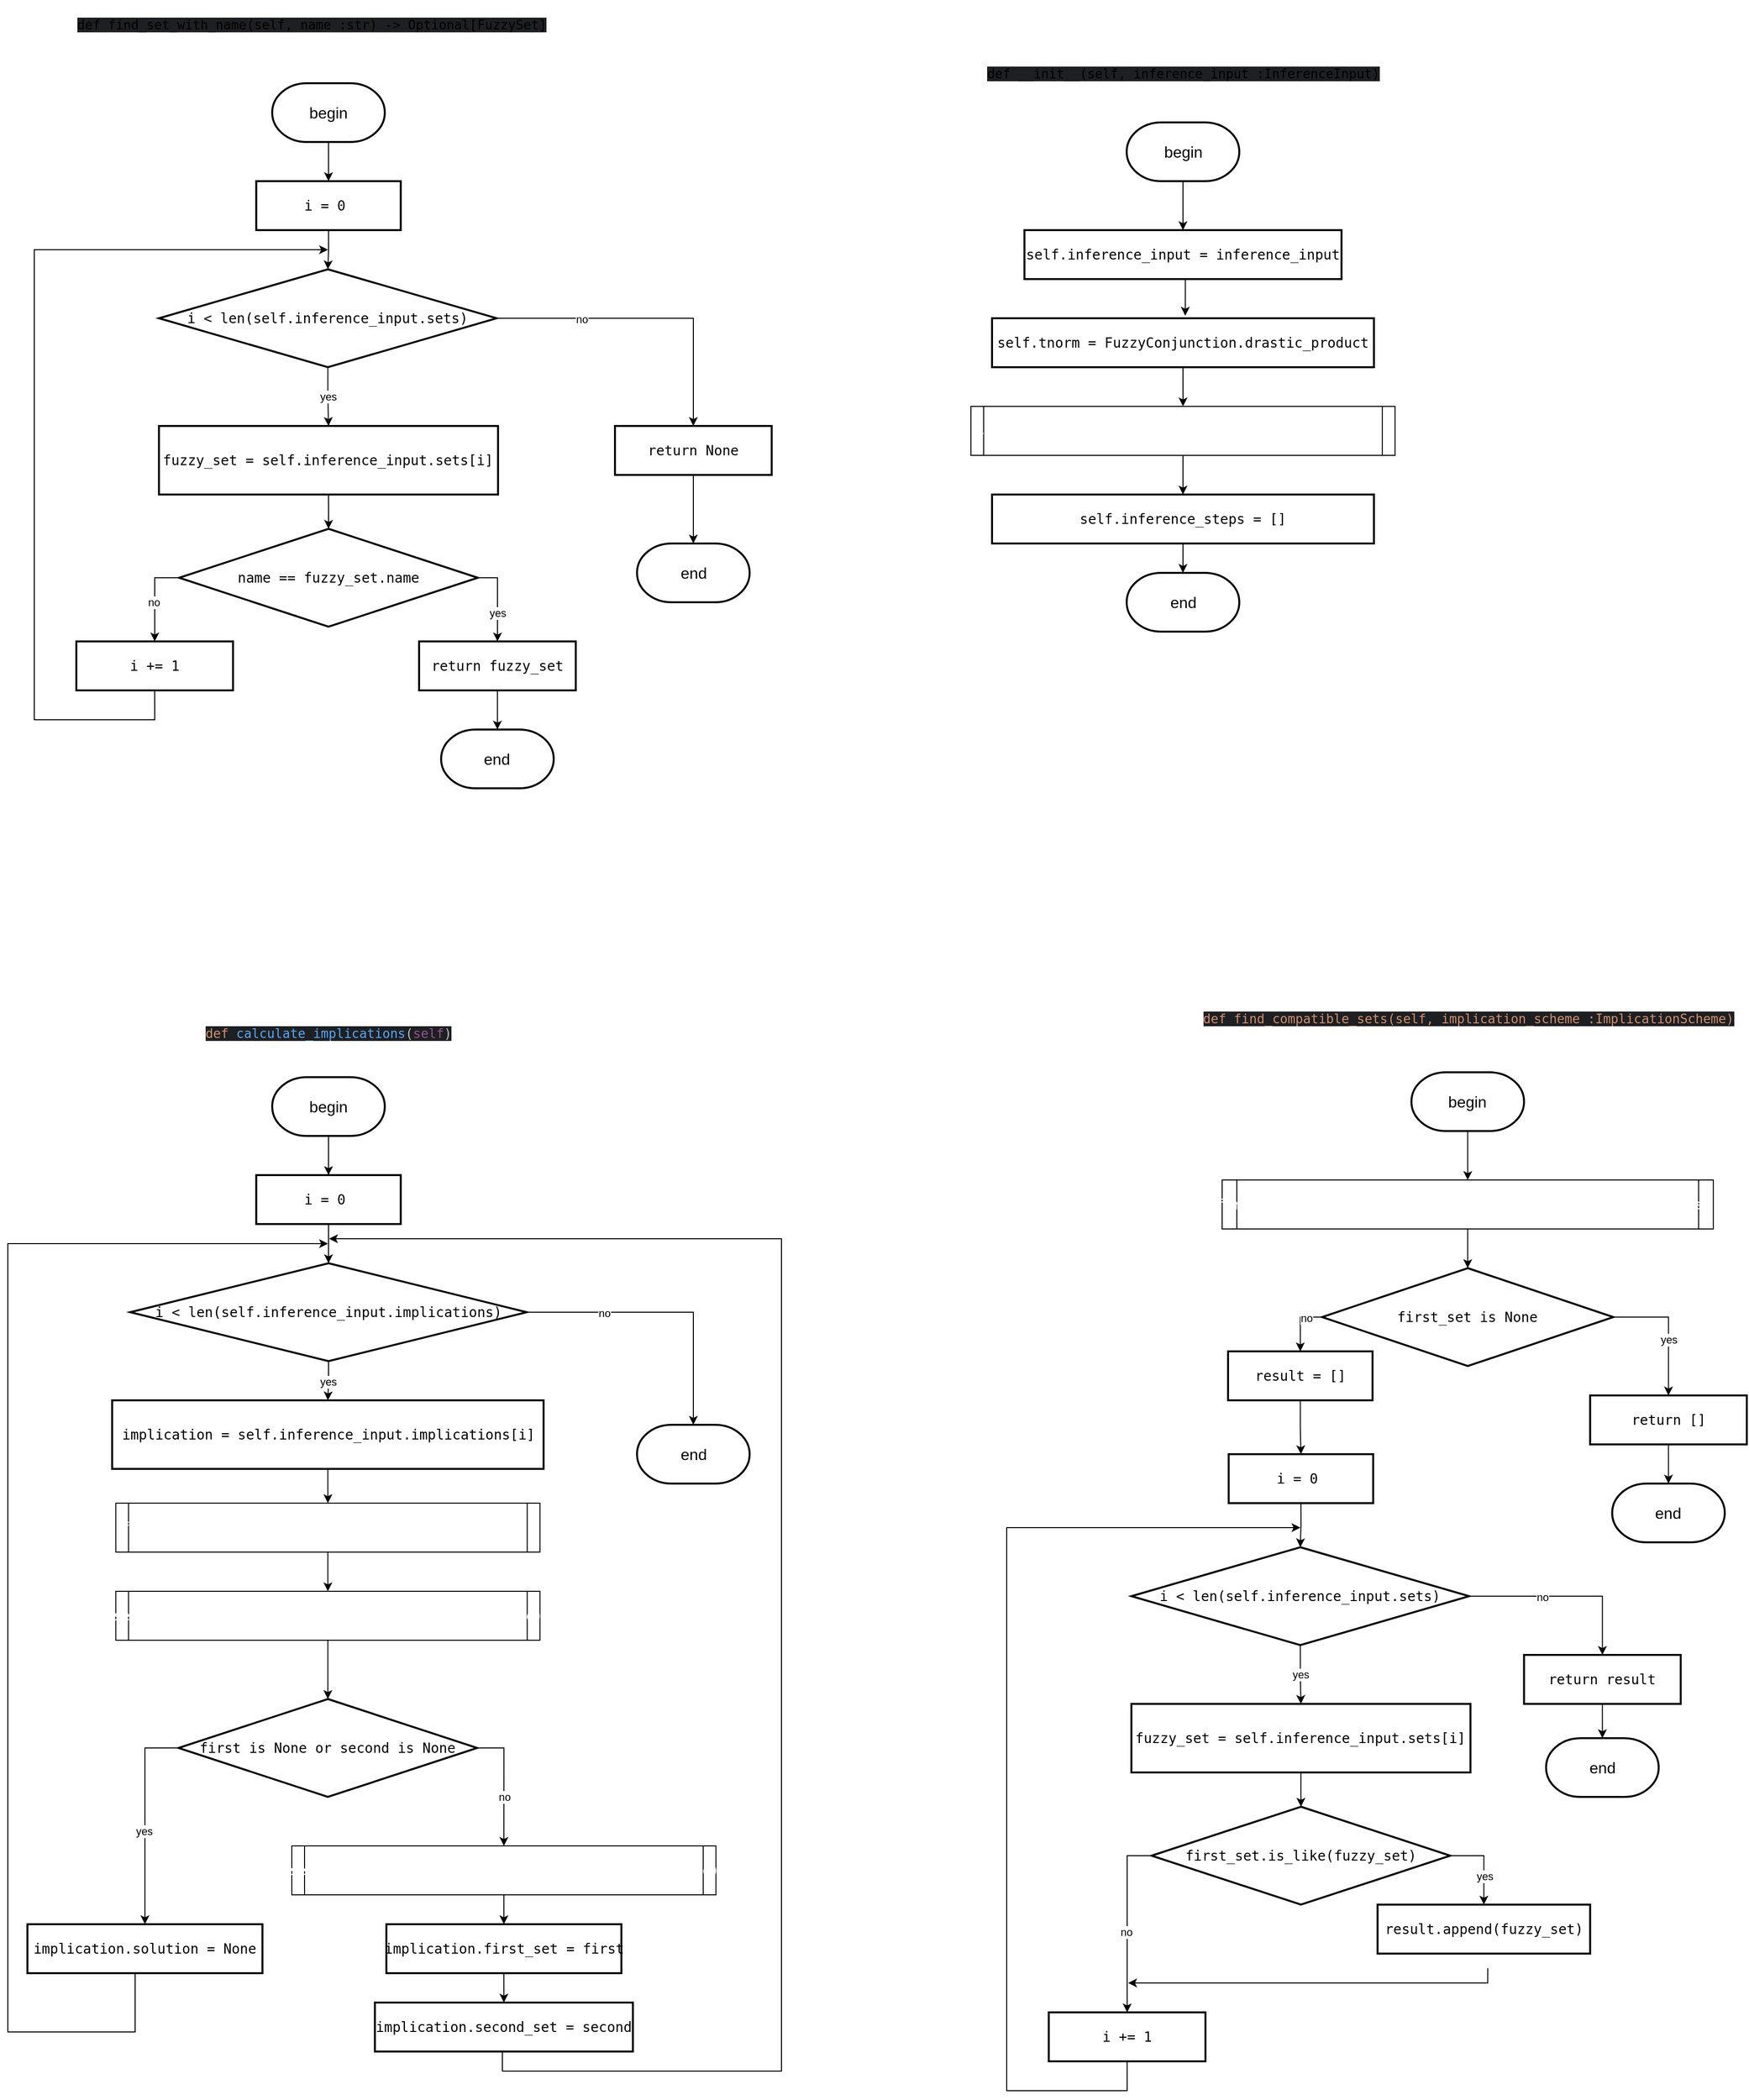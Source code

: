 <mxfile version="26.2.2">
  <diagram name="Page-1" id="5sGeGWp1Hnp2NR46aHNN">
    <mxGraphModel dx="4136" dy="2402" grid="1" gridSize="10" guides="1" tooltips="1" connect="1" arrows="1" fold="1" page="1" pageScale="1" pageWidth="850" pageHeight="1100" math="0" shadow="0">
      <root>
        <mxCell id="0" />
        <mxCell id="1" parent="0" />
        <mxCell id="1za0sbIBUVwMTmuufQd1-24" value="&lt;div style=&quot;background-color: rgb(30, 31, 34);&quot;&gt;&lt;pre style=&quot;font-family:&#39;JetBrains Mono&#39;,monospace;font-size:9.8pt;&quot;&gt;&lt;pre style=&quot;font-size: 12px;&quot;&gt;&lt;font face=&quot;JetBrains Mono, monospace&quot;&gt;&lt;span style=&quot;font-size: 13.067px;&quot;&gt;def __init__(self, inference_input :InferenceInput)&lt;/span&gt;&lt;/font&gt;&lt;/pre&gt;&lt;/pre&gt;&lt;/div&gt;" style="text;html=1;align=center;verticalAlign=middle;resizable=0;points=[];autosize=1;strokeColor=none;fillColor=none;fontColor=default;" vertex="1" parent="1">
          <mxGeometry x="1045.01" y="70" width="390" height="60" as="geometry" />
        </mxCell>
        <mxCell id="1za0sbIBUVwMTmuufQd1-25" style="edgeStyle=orthogonalEdgeStyle;rounded=0;orthogonalLoop=1;jettySize=auto;html=1;exitX=0.5;exitY=1;exitDx=0;exitDy=0;exitPerimeter=0;entryX=0.5;entryY=0;entryDx=0;entryDy=0;fontColor=default;" edge="1" parent="1" source="1za0sbIBUVwMTmuufQd1-26" target="1za0sbIBUVwMTmuufQd1-27">
          <mxGeometry relative="1" as="geometry" />
        </mxCell>
        <mxCell id="1za0sbIBUVwMTmuufQd1-26" value="&lt;font style=&quot;font-size: 16px;&quot;&gt;begin&lt;/font&gt;" style="strokeWidth=2;html=1;shape=mxgraph.flowchart.terminator;whiteSpace=wrap;fontColor=default;" vertex="1" parent="1">
          <mxGeometry x="1182.51" y="150" width="115" height="60" as="geometry" />
        </mxCell>
        <mxCell id="1za0sbIBUVwMTmuufQd1-27" value="&lt;div style=&quot;&quot;&gt;&lt;pre style=&quot;font-family: &amp;quot;JetBrains Mono&amp;quot;, monospace;&quot;&gt;&lt;pre style=&quot;font-family: &amp;quot;JetBrains Mono&amp;quot;, monospace;&quot;&gt;&lt;pre style=&quot;font-family: &amp;quot;JetBrains Mono&amp;quot;, monospace;&quot;&gt;&lt;pre style=&quot;font-family: &amp;quot;JetBrains Mono&amp;quot;, monospace;&quot;&gt;&lt;pre style=&quot;font-family: &amp;quot;JetBrains Mono&amp;quot;, monospace;&quot;&gt;&lt;pre style=&quot;font-family: &amp;quot;JetBrains Mono&amp;quot;, monospace;&quot;&gt;&lt;pre style=&quot;font-family: &amp;quot;JetBrains Mono&amp;quot;, monospace;&quot;&gt;&lt;pre style=&quot;font-family: &amp;quot;JetBrains Mono&amp;quot;, monospace;&quot;&gt;&lt;pre style=&quot;font-family: &amp;quot;JetBrains Mono&amp;quot;, monospace;&quot;&gt;&lt;font style=&quot;&quot;&gt;self.inference_input = inference_input&lt;/font&gt;&lt;/pre&gt;&lt;/pre&gt;&lt;/pre&gt;&lt;/pre&gt;&lt;/pre&gt;&lt;/pre&gt;&lt;/pre&gt;&lt;/pre&gt;&lt;/pre&gt;&lt;/div&gt;" style="rounded=0;whiteSpace=wrap;html=1;absoluteArcSize=1;arcSize=14;strokeWidth=2;fontSize=14;labelBackgroundColor=none;fontColor=default;" vertex="1" parent="1">
          <mxGeometry x="1078.12" y="260" width="323.77" height="50" as="geometry" />
        </mxCell>
        <mxCell id="1za0sbIBUVwMTmuufQd1-34" style="edgeStyle=orthogonalEdgeStyle;rounded=0;orthogonalLoop=1;jettySize=auto;html=1;exitX=0.5;exitY=1;exitDx=0;exitDy=0;" edge="1" parent="1" source="1za0sbIBUVwMTmuufQd1-28" target="1za0sbIBUVwMTmuufQd1-33">
          <mxGeometry relative="1" as="geometry" />
        </mxCell>
        <mxCell id="1za0sbIBUVwMTmuufQd1-28" value="&lt;div style=&quot;&quot;&gt;&lt;pre style=&quot;font-family: &amp;quot;JetBrains Mono&amp;quot;, monospace;&quot;&gt;&lt;pre style=&quot;font-family: &amp;quot;JetBrains Mono&amp;quot;, monospace;&quot;&gt;&lt;pre style=&quot;font-family: &amp;quot;JetBrains Mono&amp;quot;, monospace;&quot;&gt;&lt;pre style=&quot;font-family: &amp;quot;JetBrains Mono&amp;quot;, monospace;&quot;&gt;&lt;pre style=&quot;font-family: &amp;quot;JetBrains Mono&amp;quot;, monospace;&quot;&gt;&lt;pre style=&quot;font-family: &amp;quot;JetBrains Mono&amp;quot;, monospace;&quot;&gt;&lt;pre style=&quot;font-family: &amp;quot;JetBrains Mono&amp;quot;, monospace;&quot;&gt;&lt;pre style=&quot;font-family: &amp;quot;JetBrains Mono&amp;quot;, monospace;&quot;&gt;&lt;pre style=&quot;font-family: &amp;quot;JetBrains Mono&amp;quot;, monospace;&quot;&gt;&lt;font style=&quot;&quot;&gt;self.tnorm = FuzzyConjunction.drastic_product&lt;/font&gt;&lt;/pre&gt;&lt;/pre&gt;&lt;/pre&gt;&lt;/pre&gt;&lt;/pre&gt;&lt;/pre&gt;&lt;/pre&gt;&lt;/pre&gt;&lt;/pre&gt;&lt;/div&gt;" style="rounded=0;whiteSpace=wrap;html=1;absoluteArcSize=1;arcSize=14;strokeWidth=2;fontSize=14;labelBackgroundColor=none;fontColor=default;" vertex="1" parent="1">
          <mxGeometry x="1045.01" y="350" width="390" height="50" as="geometry" />
        </mxCell>
        <mxCell id="1za0sbIBUVwMTmuufQd1-29" style="edgeStyle=orthogonalEdgeStyle;rounded=0;orthogonalLoop=1;jettySize=auto;html=1;exitX=0.5;exitY=1;exitDx=0;exitDy=0;entryX=0.506;entryY=-0.053;entryDx=0;entryDy=0;entryPerimeter=0;fontColor=default;" edge="1" parent="1" source="1za0sbIBUVwMTmuufQd1-27" target="1za0sbIBUVwMTmuufQd1-28">
          <mxGeometry relative="1" as="geometry" />
        </mxCell>
        <mxCell id="1za0sbIBUVwMTmuufQd1-30" value="&lt;font style=&quot;font-size: 16px;&quot;&gt;end&lt;/font&gt;" style="strokeWidth=2;html=1;shape=mxgraph.flowchart.terminator;whiteSpace=wrap;fontColor=default;" vertex="1" parent="1">
          <mxGeometry x="1182.51" y="610" width="115" height="60" as="geometry" />
        </mxCell>
        <mxCell id="1za0sbIBUVwMTmuufQd1-37" style="edgeStyle=orthogonalEdgeStyle;rounded=0;orthogonalLoop=1;jettySize=auto;html=1;exitX=0.5;exitY=1;exitDx=0;exitDy=0;" edge="1" parent="1" source="1za0sbIBUVwMTmuufQd1-33" target="1za0sbIBUVwMTmuufQd1-36">
          <mxGeometry relative="1" as="geometry" />
        </mxCell>
        <mxCell id="1za0sbIBUVwMTmuufQd1-33" value="&lt;div style=&quot;&quot;&gt;&lt;pre style=&quot;font-family: &amp;quot;JetBrains Mono&amp;quot;, monospace;&quot;&gt;&lt;div&gt;&lt;pre style=&quot;font-family: &amp;quot;JetBrains Mono&amp;quot;, monospace;&quot;&gt;self.implication_solver = WeberImplicationSolver()&lt;/pre&gt;&lt;/div&gt;&lt;/pre&gt;&lt;/div&gt;" style="shape=process;whiteSpace=wrap;html=1;backgroundOutline=1;size=0.029;fontSize=14;labelBackgroundColor=none;fontColor=#FFFFFF;" vertex="1" parent="1">
          <mxGeometry x="1023.45" y="440" width="433.11" height="50" as="geometry" />
        </mxCell>
        <mxCell id="1za0sbIBUVwMTmuufQd1-38" style="edgeStyle=orthogonalEdgeStyle;rounded=0;orthogonalLoop=1;jettySize=auto;html=1;exitX=0.5;exitY=1;exitDx=0;exitDy=0;" edge="1" parent="1" source="1za0sbIBUVwMTmuufQd1-36" target="1za0sbIBUVwMTmuufQd1-30">
          <mxGeometry relative="1" as="geometry" />
        </mxCell>
        <mxCell id="1za0sbIBUVwMTmuufQd1-36" value="&lt;div style=&quot;&quot;&gt;&lt;pre style=&quot;font-family: &amp;quot;JetBrains Mono&amp;quot;, monospace;&quot;&gt;&lt;pre style=&quot;font-family: &amp;quot;JetBrains Mono&amp;quot;, monospace;&quot;&gt;&lt;pre style=&quot;font-family: &amp;quot;JetBrains Mono&amp;quot;, monospace;&quot;&gt;&lt;pre style=&quot;font-family: &amp;quot;JetBrains Mono&amp;quot;, monospace;&quot;&gt;&lt;pre style=&quot;font-family: &amp;quot;JetBrains Mono&amp;quot;, monospace;&quot;&gt;&lt;pre style=&quot;font-family: &amp;quot;JetBrains Mono&amp;quot;, monospace;&quot;&gt;&lt;pre style=&quot;font-family: &amp;quot;JetBrains Mono&amp;quot;, monospace;&quot;&gt;&lt;pre style=&quot;font-family: &amp;quot;JetBrains Mono&amp;quot;, monospace;&quot;&gt;&lt;pre style=&quot;font-family: &amp;quot;JetBrains Mono&amp;quot;, monospace;&quot;&gt;&lt;font style=&quot;&quot;&gt;self.inference_steps = []&lt;/font&gt;&lt;/pre&gt;&lt;/pre&gt;&lt;/pre&gt;&lt;/pre&gt;&lt;/pre&gt;&lt;/pre&gt;&lt;/pre&gt;&lt;/pre&gt;&lt;/pre&gt;&lt;/div&gt;" style="rounded=0;whiteSpace=wrap;html=1;absoluteArcSize=1;arcSize=14;strokeWidth=2;fontSize=14;labelBackgroundColor=none;fontColor=default;" vertex="1" parent="1">
          <mxGeometry x="1045.01" y="530" width="390" height="50" as="geometry" />
        </mxCell>
        <mxCell id="1za0sbIBUVwMTmuufQd1-39" value="&lt;div style=&quot;background-color: rgb(30, 31, 34);&quot;&gt;&lt;pre style=&quot;&quot;&gt;&lt;font face=&quot;JetBrains Mono, monospace&quot;&gt;&lt;span style=&quot;font-size: 13.067px;&quot;&gt;def find_set_with_name(self, name :str) -&amp;gt; Optional[FuzzySet]&lt;/span&gt;&lt;span style=&quot;font-size: 9.8pt;&quot;&gt;&lt;/span&gt;&lt;/font&gt;&lt;/pre&gt;&lt;/div&gt;" style="text;html=1;align=center;verticalAlign=middle;resizable=0;points=[];autosize=1;strokeColor=none;fillColor=none;fontColor=default;" vertex="1" parent="1">
          <mxGeometry x="119.95" y="25" width="460" height="50" as="geometry" />
        </mxCell>
        <mxCell id="1za0sbIBUVwMTmuufQd1-40" style="edgeStyle=orthogonalEdgeStyle;rounded=0;orthogonalLoop=1;jettySize=auto;html=1;exitX=0.5;exitY=1;exitDx=0;exitDy=0;exitPerimeter=0;entryX=0.5;entryY=0;entryDx=0;entryDy=0;fontColor=default;" edge="1" parent="1" source="1za0sbIBUVwMTmuufQd1-41" target="1za0sbIBUVwMTmuufQd1-47">
          <mxGeometry relative="1" as="geometry" />
        </mxCell>
        <mxCell id="1za0sbIBUVwMTmuufQd1-41" value="&lt;font style=&quot;font-size: 16px;&quot;&gt;begin&lt;/font&gt;" style="strokeWidth=2;html=1;shape=mxgraph.flowchart.terminator;whiteSpace=wrap;fontColor=default;" vertex="1" parent="1">
          <mxGeometry x="309.95" y="110" width="115" height="60" as="geometry" />
        </mxCell>
        <mxCell id="1za0sbIBUVwMTmuufQd1-42" style="edgeStyle=orthogonalEdgeStyle;rounded=0;orthogonalLoop=1;jettySize=auto;html=1;exitX=1;exitY=0.5;exitDx=0;exitDy=0;exitPerimeter=0;fontColor=default;" edge="1" parent="1" source="1za0sbIBUVwMTmuufQd1-46" target="1za0sbIBUVwMTmuufQd1-55">
          <mxGeometry relative="1" as="geometry" />
        </mxCell>
        <mxCell id="1za0sbIBUVwMTmuufQd1-43" value="no" style="edgeLabel;html=1;align=center;verticalAlign=middle;resizable=0;points=[];fontColor=default;" vertex="1" connectable="0" parent="1za0sbIBUVwMTmuufQd1-42">
          <mxGeometry x="-0.448" y="-1" relative="1" as="geometry">
            <mxPoint as="offset" />
          </mxGeometry>
        </mxCell>
        <mxCell id="1za0sbIBUVwMTmuufQd1-44" style="edgeStyle=orthogonalEdgeStyle;rounded=0;orthogonalLoop=1;jettySize=auto;html=1;exitX=0.5;exitY=1;exitDx=0;exitDy=0;exitPerimeter=0;entryX=0.5;entryY=0;entryDx=0;entryDy=0;" edge="1" parent="1" source="1za0sbIBUVwMTmuufQd1-46" target="1za0sbIBUVwMTmuufQd1-63">
          <mxGeometry relative="1" as="geometry" />
        </mxCell>
        <mxCell id="1za0sbIBUVwMTmuufQd1-45" value="yes" style="edgeLabel;html=1;align=center;verticalAlign=middle;resizable=0;points=[];" vertex="1" connectable="0" parent="1za0sbIBUVwMTmuufQd1-44">
          <mxGeometry x="-0.029" y="1" relative="1" as="geometry">
            <mxPoint x="-1" as="offset" />
          </mxGeometry>
        </mxCell>
        <mxCell id="1za0sbIBUVwMTmuufQd1-46" value="&lt;div style=&quot;&quot;&gt;&lt;pre style=&quot;font-family: &amp;quot;JetBrains Mono&amp;quot;, monospace;&quot;&gt;&lt;font style=&quot;&quot;&gt;i &amp;lt; len(self.inference_input.sets)&lt;/font&gt;&lt;/pre&gt;&lt;/div&gt;" style="strokeWidth=2;html=1;shape=mxgraph.flowchart.decision;whiteSpace=wrap;fontSize=14;labelBackgroundColor=none;fontColor=default;" vertex="1" parent="1">
          <mxGeometry x="194.33" y="300" width="344.95" height="100" as="geometry" />
        </mxCell>
        <mxCell id="1za0sbIBUVwMTmuufQd1-47" value="&lt;div style=&quot;&quot;&gt;&lt;pre style=&quot;font-family: &amp;quot;JetBrains Mono&amp;quot;, monospace;&quot;&gt;&lt;pre style=&quot;font-family: &amp;quot;JetBrains Mono&amp;quot;, monospace;&quot;&gt;&lt;pre style=&quot;font-family: &amp;quot;JetBrains Mono&amp;quot;, monospace;&quot;&gt;&lt;pre style=&quot;font-family: &amp;quot;JetBrains Mono&amp;quot;, monospace;&quot;&gt;&lt;pre style=&quot;font-family: &amp;quot;JetBrains Mono&amp;quot;, monospace;&quot;&gt;&lt;pre style=&quot;font-family: &amp;quot;JetBrains Mono&amp;quot;, monospace;&quot;&gt;&lt;pre style=&quot;font-family: &amp;quot;JetBrains Mono&amp;quot;, monospace;&quot;&gt;&lt;pre style=&quot;font-family: &amp;quot;JetBrains Mono&amp;quot;, monospace;&quot;&gt;&lt;pre style=&quot;font-family: &amp;quot;JetBrains Mono&amp;quot;, monospace;&quot;&gt;&lt;font style=&quot;&quot;&gt;i = 0 &lt;/font&gt;&lt;/pre&gt;&lt;/pre&gt;&lt;/pre&gt;&lt;/pre&gt;&lt;/pre&gt;&lt;/pre&gt;&lt;/pre&gt;&lt;/pre&gt;&lt;/pre&gt;&lt;/div&gt;" style="rounded=0;whiteSpace=wrap;html=1;absoluteArcSize=1;arcSize=14;strokeWidth=2;fontSize=14;labelBackgroundColor=none;fontColor=default;" vertex="1" parent="1">
          <mxGeometry x="293.68" y="210" width="147.55" height="50" as="geometry" />
        </mxCell>
        <mxCell id="1za0sbIBUVwMTmuufQd1-48" style="edgeStyle=orthogonalEdgeStyle;rounded=0;orthogonalLoop=1;jettySize=auto;html=1;exitX=0.5;exitY=1;exitDx=0;exitDy=0;entryX=0.5;entryY=0;entryDx=0;entryDy=0;entryPerimeter=0;fontColor=default;" edge="1" parent="1" source="1za0sbIBUVwMTmuufQd1-47" target="1za0sbIBUVwMTmuufQd1-46">
          <mxGeometry relative="1" as="geometry" />
        </mxCell>
        <mxCell id="1za0sbIBUVwMTmuufQd1-49" style="edgeStyle=orthogonalEdgeStyle;rounded=0;orthogonalLoop=1;jettySize=auto;html=1;exitX=1;exitY=0.5;exitDx=0;exitDy=0;exitPerimeter=0;fontColor=default;" edge="1" parent="1" source="1za0sbIBUVwMTmuufQd1-53" target="1za0sbIBUVwMTmuufQd1-57">
          <mxGeometry relative="1" as="geometry" />
        </mxCell>
        <mxCell id="1za0sbIBUVwMTmuufQd1-50" value="yes" style="edgeLabel;html=1;align=center;verticalAlign=middle;resizable=0;points=[];fontColor=default;" vertex="1" connectable="0" parent="1za0sbIBUVwMTmuufQd1-49">
          <mxGeometry x="0.182" relative="1" as="geometry">
            <mxPoint y="5" as="offset" />
          </mxGeometry>
        </mxCell>
        <mxCell id="1za0sbIBUVwMTmuufQd1-51" style="edgeStyle=orthogonalEdgeStyle;rounded=0;orthogonalLoop=1;jettySize=auto;html=1;exitX=0;exitY=0.5;exitDx=0;exitDy=0;exitPerimeter=0;fontColor=default;" edge="1" parent="1" source="1za0sbIBUVwMTmuufQd1-53" target="1za0sbIBUVwMTmuufQd1-61">
          <mxGeometry relative="1" as="geometry" />
        </mxCell>
        <mxCell id="1za0sbIBUVwMTmuufQd1-52" value="no" style="edgeLabel;html=1;align=center;verticalAlign=middle;resizable=0;points=[];fontColor=default;" vertex="1" connectable="0" parent="1za0sbIBUVwMTmuufQd1-51">
          <mxGeometry x="0.113" y="-1" relative="1" as="geometry">
            <mxPoint as="offset" />
          </mxGeometry>
        </mxCell>
        <mxCell id="1za0sbIBUVwMTmuufQd1-53" value="&lt;div style=&quot;&quot;&gt;&lt;pre style=&quot;font-family: &amp;quot;JetBrains Mono&amp;quot;, monospace;&quot;&gt;&lt;font style=&quot;&quot;&gt;name == fuzzy_set.name&lt;/font&gt;&lt;/pre&gt;&lt;/div&gt;" style="strokeWidth=2;html=1;shape=mxgraph.flowchart.decision;whiteSpace=wrap;fontSize=14;labelBackgroundColor=none;fontColor=default;" vertex="1" parent="1">
          <mxGeometry x="214.96" y="565" width="305" height="100" as="geometry" />
        </mxCell>
        <mxCell id="1za0sbIBUVwMTmuufQd1-54" style="edgeStyle=orthogonalEdgeStyle;rounded=0;orthogonalLoop=1;jettySize=auto;html=1;exitX=0.5;exitY=1;exitDx=0;exitDy=0;fontColor=default;" edge="1" parent="1" source="1za0sbIBUVwMTmuufQd1-55" target="1za0sbIBUVwMTmuufQd1-59">
          <mxGeometry relative="1" as="geometry" />
        </mxCell>
        <mxCell id="1za0sbIBUVwMTmuufQd1-55" value="&lt;div style=&quot;&quot;&gt;&lt;pre style=&quot;font-family: &amp;quot;JetBrains Mono&amp;quot;, monospace;&quot;&gt;&lt;pre style=&quot;font-family: &amp;quot;JetBrains Mono&amp;quot;, monospace;&quot;&gt;&lt;pre style=&quot;font-family: &amp;quot;JetBrains Mono&amp;quot;, monospace;&quot;&gt;&lt;pre style=&quot;font-family: &amp;quot;JetBrains Mono&amp;quot;, monospace;&quot;&gt;&lt;pre style=&quot;font-family: &amp;quot;JetBrains Mono&amp;quot;, monospace;&quot;&gt;&lt;pre style=&quot;font-family: &amp;quot;JetBrains Mono&amp;quot;, monospace;&quot;&gt;&lt;pre style=&quot;font-family: &amp;quot;JetBrains Mono&amp;quot;, monospace;&quot;&gt;&lt;pre style=&quot;font-family: &amp;quot;JetBrains Mono&amp;quot;, monospace;&quot;&gt;&lt;pre style=&quot;font-family: &amp;quot;JetBrains Mono&amp;quot;, monospace;&quot;&gt;&lt;font style=&quot;&quot;&gt;return None&lt;/font&gt;&lt;/pre&gt;&lt;/pre&gt;&lt;/pre&gt;&lt;/pre&gt;&lt;/pre&gt;&lt;/pre&gt;&lt;/pre&gt;&lt;/pre&gt;&lt;/pre&gt;&lt;/div&gt;" style="rounded=0;whiteSpace=wrap;html=1;absoluteArcSize=1;arcSize=14;strokeWidth=2;fontSize=14;labelBackgroundColor=none;fontColor=default;" vertex="1" parent="1">
          <mxGeometry x="660" y="460" width="160" height="50" as="geometry" />
        </mxCell>
        <mxCell id="1za0sbIBUVwMTmuufQd1-56" style="edgeStyle=orthogonalEdgeStyle;rounded=0;orthogonalLoop=1;jettySize=auto;html=1;exitX=0.5;exitY=1;exitDx=0;exitDy=0;fontColor=default;" edge="1" parent="1" source="1za0sbIBUVwMTmuufQd1-57" target="1za0sbIBUVwMTmuufQd1-58">
          <mxGeometry relative="1" as="geometry" />
        </mxCell>
        <mxCell id="1za0sbIBUVwMTmuufQd1-57" value="&lt;div style=&quot;&quot;&gt;&lt;pre style=&quot;font-family: &amp;quot;JetBrains Mono&amp;quot;, monospace;&quot;&gt;&lt;pre style=&quot;font-family: &amp;quot;JetBrains Mono&amp;quot;, monospace;&quot;&gt;&lt;pre style=&quot;font-family: &amp;quot;JetBrains Mono&amp;quot;, monospace;&quot;&gt;&lt;pre style=&quot;font-family: &amp;quot;JetBrains Mono&amp;quot;, monospace;&quot;&gt;&lt;pre style=&quot;font-family: &amp;quot;JetBrains Mono&amp;quot;, monospace;&quot;&gt;&lt;pre style=&quot;font-family: &amp;quot;JetBrains Mono&amp;quot;, monospace;&quot;&gt;&lt;pre style=&quot;font-family: &amp;quot;JetBrains Mono&amp;quot;, monospace;&quot;&gt;&lt;pre style=&quot;font-family: &amp;quot;JetBrains Mono&amp;quot;, monospace;&quot;&gt;&lt;pre style=&quot;font-family: &amp;quot;JetBrains Mono&amp;quot;, monospace;&quot;&gt;&lt;font style=&quot;&quot;&gt;return fuzzy_set&lt;/font&gt;&lt;/pre&gt;&lt;/pre&gt;&lt;/pre&gt;&lt;/pre&gt;&lt;/pre&gt;&lt;/pre&gt;&lt;/pre&gt;&lt;/pre&gt;&lt;/pre&gt;&lt;/div&gt;" style="rounded=0;whiteSpace=wrap;html=1;absoluteArcSize=1;arcSize=14;strokeWidth=2;fontSize=14;labelBackgroundColor=none;fontColor=default;" vertex="1" parent="1">
          <mxGeometry x="459.95" y="680" width="160" height="50" as="geometry" />
        </mxCell>
        <mxCell id="1za0sbIBUVwMTmuufQd1-58" value="&lt;font style=&quot;font-size: 16px;&quot;&gt;end&lt;/font&gt;" style="strokeWidth=2;html=1;shape=mxgraph.flowchart.terminator;whiteSpace=wrap;fontColor=default;" vertex="1" parent="1">
          <mxGeometry x="482.45" y="770" width="115" height="60" as="geometry" />
        </mxCell>
        <mxCell id="1za0sbIBUVwMTmuufQd1-59" value="&lt;font style=&quot;font-size: 16px;&quot;&gt;end&lt;/font&gt;" style="strokeWidth=2;html=1;shape=mxgraph.flowchart.terminator;whiteSpace=wrap;fontColor=default;" vertex="1" parent="1">
          <mxGeometry x="682.5" y="580" width="115" height="60" as="geometry" />
        </mxCell>
        <mxCell id="1za0sbIBUVwMTmuufQd1-60" style="edgeStyle=orthogonalEdgeStyle;rounded=0;orthogonalLoop=1;jettySize=auto;html=1;fontColor=default;exitX=0.5;exitY=1;exitDx=0;exitDy=0;" edge="1" parent="1" source="1za0sbIBUVwMTmuufQd1-61">
          <mxGeometry relative="1" as="geometry">
            <mxPoint x="366.95" y="280" as="targetPoint" />
            <mxPoint x="196.956" y="680" as="sourcePoint" />
            <Array as="points">
              <mxPoint x="190" y="760" />
              <mxPoint x="67" y="760" />
              <mxPoint x="67" y="280" />
            </Array>
          </mxGeometry>
        </mxCell>
        <mxCell id="1za0sbIBUVwMTmuufQd1-61" value="&lt;div style=&quot;&quot;&gt;&lt;pre style=&quot;font-family: &amp;quot;JetBrains Mono&amp;quot;, monospace;&quot;&gt;&lt;pre style=&quot;font-family: &amp;quot;JetBrains Mono&amp;quot;, monospace;&quot;&gt;&lt;pre style=&quot;font-family: &amp;quot;JetBrains Mono&amp;quot;, monospace;&quot;&gt;&lt;pre style=&quot;font-family: &amp;quot;JetBrains Mono&amp;quot;, monospace;&quot;&gt;&lt;pre style=&quot;font-family: &amp;quot;JetBrains Mono&amp;quot;, monospace;&quot;&gt;&lt;pre style=&quot;font-family: &amp;quot;JetBrains Mono&amp;quot;, monospace;&quot;&gt;&lt;pre style=&quot;font-family: &amp;quot;JetBrains Mono&amp;quot;, monospace;&quot;&gt;&lt;pre style=&quot;font-family: &amp;quot;JetBrains Mono&amp;quot;, monospace;&quot;&gt;&lt;pre style=&quot;font-family: &amp;quot;JetBrains Mono&amp;quot;, monospace;&quot;&gt;&lt;font style=&quot;&quot;&gt;i += 1&lt;/font&gt;&lt;/pre&gt;&lt;/pre&gt;&lt;/pre&gt;&lt;/pre&gt;&lt;/pre&gt;&lt;/pre&gt;&lt;/pre&gt;&lt;/pre&gt;&lt;/pre&gt;&lt;/div&gt;" style="rounded=0;whiteSpace=wrap;html=1;absoluteArcSize=1;arcSize=14;strokeWidth=2;fontSize=14;labelBackgroundColor=none;fontColor=default;" vertex="1" parent="1">
          <mxGeometry x="109.95" y="680" width="160" height="50" as="geometry" />
        </mxCell>
        <mxCell id="1za0sbIBUVwMTmuufQd1-62" style="edgeStyle=orthogonalEdgeStyle;rounded=0;orthogonalLoop=1;jettySize=auto;html=1;exitX=0.5;exitY=1;exitDx=0;exitDy=0;" edge="1" parent="1" source="1za0sbIBUVwMTmuufQd1-63" target="1za0sbIBUVwMTmuufQd1-53">
          <mxGeometry relative="1" as="geometry">
            <mxPoint x="367.103" y="560" as="targetPoint" />
          </mxGeometry>
        </mxCell>
        <mxCell id="1za0sbIBUVwMTmuufQd1-63" value="&lt;div style=&quot;&quot;&gt;&lt;pre style=&quot;&quot;&gt;&lt;pre style=&quot;&quot;&gt;&lt;pre style=&quot;&quot;&gt;&lt;pre style=&quot;&quot;&gt;&lt;pre style=&quot;&quot;&gt;&lt;pre style=&quot;&quot;&gt;&lt;pre style=&quot;&quot;&gt;&lt;pre style=&quot;&quot;&gt;&lt;pre style=&quot;&quot;&gt;&lt;font style=&quot;&quot;&gt;&lt;font face=&quot;JetBrains Mono, monospace&quot;&gt;fuzzy_set &lt;/font&gt;&lt;font face=&quot;JetBrains Mono, monospace&quot; style=&quot;&quot;&gt;= &lt;/font&gt;self.inference_input.sets[i]&lt;/font&gt;&lt;font face=&quot;JetBrains Mono, monospace&quot;&gt;&lt;/font&gt;&lt;/pre&gt;&lt;/pre&gt;&lt;/pre&gt;&lt;/pre&gt;&lt;/pre&gt;&lt;/pre&gt;&lt;/pre&gt;&lt;/pre&gt;&lt;/pre&gt;&lt;/div&gt;" style="rounded=0;whiteSpace=wrap;html=1;absoluteArcSize=1;arcSize=14;strokeWidth=2;fontSize=14;labelBackgroundColor=none;fontColor=default;" vertex="1" parent="1">
          <mxGeometry x="194.33" y="460" width="346.24" height="70" as="geometry" />
        </mxCell>
        <mxCell id="1za0sbIBUVwMTmuufQd1-64" value="&lt;div style=&quot;background-color: rgb(30, 31, 34);&quot;&gt;&lt;pre style=&quot;&quot;&gt;&lt;div style=&quot;color: rgb(188, 190, 196);&quot;&gt;&lt;pre style=&quot;font-family:&#39;JetBrains Mono&#39;,monospace;font-size:9.8pt;&quot;&gt;&lt;span style=&quot;color:#cf8e6d;&quot;&gt;def &lt;/span&gt;&lt;span style=&quot;color:#56a8f5;&quot;&gt;calculate_implications&lt;/span&gt;(&lt;span style=&quot;color:#94558d;&quot;&gt;self&lt;/span&gt;)&lt;/pre&gt;&lt;/div&gt;&lt;/pre&gt;&lt;/div&gt;" style="text;html=1;align=center;verticalAlign=middle;resizable=0;points=[];autosize=1;strokeColor=none;fillColor=none;fontColor=default;" vertex="1" parent="1">
          <mxGeometry x="241.8" y="1050" width="250" height="60" as="geometry" />
        </mxCell>
        <mxCell id="1za0sbIBUVwMTmuufQd1-65" style="edgeStyle=orthogonalEdgeStyle;rounded=0;orthogonalLoop=1;jettySize=auto;html=1;exitX=0.5;exitY=1;exitDx=0;exitDy=0;exitPerimeter=0;entryX=0.5;entryY=0;entryDx=0;entryDy=0;fontColor=default;" edge="1" parent="1" source="1za0sbIBUVwMTmuufQd1-66" target="1za0sbIBUVwMTmuufQd1-72">
          <mxGeometry relative="1" as="geometry" />
        </mxCell>
        <mxCell id="1za0sbIBUVwMTmuufQd1-66" value="&lt;font style=&quot;font-size: 16px;&quot;&gt;begin&lt;/font&gt;" style="strokeWidth=2;html=1;shape=mxgraph.flowchart.terminator;whiteSpace=wrap;fontColor=default;" vertex="1" parent="1">
          <mxGeometry x="309.95" y="1125" width="115" height="60" as="geometry" />
        </mxCell>
        <mxCell id="1za0sbIBUVwMTmuufQd1-67" style="edgeStyle=orthogonalEdgeStyle;rounded=0;orthogonalLoop=1;jettySize=auto;html=1;exitX=1;exitY=0.5;exitDx=0;exitDy=0;exitPerimeter=0;fontColor=default;entryX=0.5;entryY=0;entryDx=0;entryDy=0;entryPerimeter=0;" edge="1" parent="1" source="1za0sbIBUVwMTmuufQd1-71" target="1za0sbIBUVwMTmuufQd1-84">
          <mxGeometry relative="1" as="geometry">
            <mxPoint x="740" y="1475" as="targetPoint" />
          </mxGeometry>
        </mxCell>
        <mxCell id="1za0sbIBUVwMTmuufQd1-68" value="no" style="edgeLabel;html=1;align=center;verticalAlign=middle;resizable=0;points=[];fontColor=default;" vertex="1" connectable="0" parent="1za0sbIBUVwMTmuufQd1-67">
          <mxGeometry x="-0.448" y="-1" relative="1" as="geometry">
            <mxPoint as="offset" />
          </mxGeometry>
        </mxCell>
        <mxCell id="1za0sbIBUVwMTmuufQd1-69" style="edgeStyle=orthogonalEdgeStyle;rounded=0;orthogonalLoop=1;jettySize=auto;html=1;exitX=0.5;exitY=1;exitDx=0;exitDy=0;exitPerimeter=0;entryX=0.5;entryY=0;entryDx=0;entryDy=0;" edge="1" parent="1" source="1za0sbIBUVwMTmuufQd1-71" target="1za0sbIBUVwMTmuufQd1-88">
          <mxGeometry relative="1" as="geometry" />
        </mxCell>
        <mxCell id="1za0sbIBUVwMTmuufQd1-70" value="yes" style="edgeLabel;html=1;align=center;verticalAlign=middle;resizable=0;points=[];" vertex="1" connectable="0" parent="1za0sbIBUVwMTmuufQd1-69">
          <mxGeometry x="-0.029" y="1" relative="1" as="geometry">
            <mxPoint x="-1" as="offset" />
          </mxGeometry>
        </mxCell>
        <mxCell id="1za0sbIBUVwMTmuufQd1-71" value="&lt;div style=&quot;&quot;&gt;&lt;pre style=&quot;font-family: &amp;quot;JetBrains Mono&amp;quot;, monospace;&quot;&gt;&lt;font style=&quot;&quot;&gt;i &amp;lt; len(self.inference_input.implications)&lt;/font&gt;&lt;/pre&gt;&lt;/div&gt;" style="strokeWidth=2;html=1;shape=mxgraph.flowchart.decision;whiteSpace=wrap;fontSize=14;labelBackgroundColor=none;fontColor=default;" vertex="1" parent="1">
          <mxGeometry x="164.99" y="1315" width="404.95" height="100" as="geometry" />
        </mxCell>
        <mxCell id="1za0sbIBUVwMTmuufQd1-72" value="&lt;div style=&quot;&quot;&gt;&lt;pre style=&quot;font-family: &amp;quot;JetBrains Mono&amp;quot;, monospace;&quot;&gt;&lt;pre style=&quot;font-family: &amp;quot;JetBrains Mono&amp;quot;, monospace;&quot;&gt;&lt;pre style=&quot;font-family: &amp;quot;JetBrains Mono&amp;quot;, monospace;&quot;&gt;&lt;pre style=&quot;font-family: &amp;quot;JetBrains Mono&amp;quot;, monospace;&quot;&gt;&lt;pre style=&quot;font-family: &amp;quot;JetBrains Mono&amp;quot;, monospace;&quot;&gt;&lt;pre style=&quot;font-family: &amp;quot;JetBrains Mono&amp;quot;, monospace;&quot;&gt;&lt;pre style=&quot;font-family: &amp;quot;JetBrains Mono&amp;quot;, monospace;&quot;&gt;&lt;pre style=&quot;font-family: &amp;quot;JetBrains Mono&amp;quot;, monospace;&quot;&gt;&lt;pre style=&quot;font-family: &amp;quot;JetBrains Mono&amp;quot;, monospace;&quot;&gt;&lt;font style=&quot;&quot;&gt;i = 0 &lt;/font&gt;&lt;/pre&gt;&lt;/pre&gt;&lt;/pre&gt;&lt;/pre&gt;&lt;/pre&gt;&lt;/pre&gt;&lt;/pre&gt;&lt;/pre&gt;&lt;/pre&gt;&lt;/div&gt;" style="rounded=0;whiteSpace=wrap;html=1;absoluteArcSize=1;arcSize=14;strokeWidth=2;fontSize=14;labelBackgroundColor=none;fontColor=default;" vertex="1" parent="1">
          <mxGeometry x="293.68" y="1225" width="147.55" height="50" as="geometry" />
        </mxCell>
        <mxCell id="1za0sbIBUVwMTmuufQd1-73" style="edgeStyle=orthogonalEdgeStyle;rounded=0;orthogonalLoop=1;jettySize=auto;html=1;exitX=0.5;exitY=1;exitDx=0;exitDy=0;entryX=0.5;entryY=0;entryDx=0;entryDy=0;entryPerimeter=0;fontColor=default;" edge="1" parent="1" source="1za0sbIBUVwMTmuufQd1-72" target="1za0sbIBUVwMTmuufQd1-71">
          <mxGeometry relative="1" as="geometry" />
        </mxCell>
        <mxCell id="1za0sbIBUVwMTmuufQd1-74" style="edgeStyle=orthogonalEdgeStyle;rounded=0;orthogonalLoop=1;jettySize=auto;html=1;exitX=1;exitY=0.5;exitDx=0;exitDy=0;exitPerimeter=0;fontColor=default;entryX=0.5;entryY=0;entryDx=0;entryDy=0;" edge="1" parent="1" source="1za0sbIBUVwMTmuufQd1-78" target="1za0sbIBUVwMTmuufQd1-96">
          <mxGeometry relative="1" as="geometry">
            <mxPoint x="540" y="1900" as="targetPoint" />
          </mxGeometry>
        </mxCell>
        <mxCell id="1za0sbIBUVwMTmuufQd1-89" value="no" style="edgeLabel;html=1;align=center;verticalAlign=middle;resizable=0;points=[];" vertex="1" connectable="0" parent="1za0sbIBUVwMTmuufQd1-74">
          <mxGeometry x="0.22" relative="1" as="geometry">
            <mxPoint as="offset" />
          </mxGeometry>
        </mxCell>
        <mxCell id="1za0sbIBUVwMTmuufQd1-76" style="edgeStyle=orthogonalEdgeStyle;rounded=0;orthogonalLoop=1;jettySize=auto;html=1;exitX=0;exitY=0.5;exitDx=0;exitDy=0;exitPerimeter=0;fontColor=default;" edge="1" parent="1" source="1za0sbIBUVwMTmuufQd1-78" target="1za0sbIBUVwMTmuufQd1-86">
          <mxGeometry relative="1" as="geometry" />
        </mxCell>
        <mxCell id="1za0sbIBUVwMTmuufQd1-77" value="yes" style="edgeLabel;html=1;align=center;verticalAlign=middle;resizable=0;points=[];fontColor=default;" vertex="1" connectable="0" parent="1za0sbIBUVwMTmuufQd1-76">
          <mxGeometry x="0.113" y="-1" relative="1" as="geometry">
            <mxPoint as="offset" />
          </mxGeometry>
        </mxCell>
        <mxCell id="1za0sbIBUVwMTmuufQd1-78" value="&lt;div style=&quot;&quot;&gt;&lt;pre style=&quot;font-family: &amp;quot;JetBrains Mono&amp;quot;, monospace;&quot;&gt;&lt;font style=&quot;&quot;&gt;first is None or second is None&lt;/font&gt;&lt;/pre&gt;&lt;/div&gt;" style="strokeWidth=2;html=1;shape=mxgraph.flowchart.decision;whiteSpace=wrap;fontSize=14;labelBackgroundColor=none;fontColor=default;" vertex="1" parent="1">
          <mxGeometry x="214.3" y="1760" width="305" height="100" as="geometry" />
        </mxCell>
        <mxCell id="1za0sbIBUVwMTmuufQd1-84" value="&lt;font style=&quot;font-size: 16px;&quot;&gt;end&lt;/font&gt;" style="strokeWidth=2;html=1;shape=mxgraph.flowchart.terminator;whiteSpace=wrap;fontColor=default;" vertex="1" parent="1">
          <mxGeometry x="682.5" y="1480" width="115" height="60" as="geometry" />
        </mxCell>
        <mxCell id="1za0sbIBUVwMTmuufQd1-85" style="edgeStyle=orthogonalEdgeStyle;rounded=0;orthogonalLoop=1;jettySize=auto;html=1;fontColor=default;exitX=0.5;exitY=1;exitDx=0;exitDy=0;" edge="1" parent="1" source="1za0sbIBUVwMTmuufQd1-86">
          <mxGeometry relative="1" as="geometry">
            <mxPoint x="366.95" y="1295" as="targetPoint" />
            <mxPoint x="196.956" y="1695" as="sourcePoint" />
            <Array as="points">
              <mxPoint x="170" y="2040" />
              <mxPoint x="170" y="2100" />
              <mxPoint x="40" y="2100" />
              <mxPoint x="40" y="1295" />
            </Array>
          </mxGeometry>
        </mxCell>
        <mxCell id="1za0sbIBUVwMTmuufQd1-86" value="&lt;div style=&quot;&quot;&gt;&lt;pre style=&quot;font-family: &amp;quot;JetBrains Mono&amp;quot;, monospace;&quot;&gt;&lt;pre style=&quot;font-family: &amp;quot;JetBrains Mono&amp;quot;, monospace;&quot;&gt;&lt;pre style=&quot;font-family: &amp;quot;JetBrains Mono&amp;quot;, monospace;&quot;&gt;&lt;pre style=&quot;font-family: &amp;quot;JetBrains Mono&amp;quot;, monospace;&quot;&gt;&lt;pre style=&quot;font-family: &amp;quot;JetBrains Mono&amp;quot;, monospace;&quot;&gt;&lt;pre style=&quot;font-family: &amp;quot;JetBrains Mono&amp;quot;, monospace;&quot;&gt;&lt;pre style=&quot;font-family: &amp;quot;JetBrains Mono&amp;quot;, monospace;&quot;&gt;&lt;pre style=&quot;font-family: &amp;quot;JetBrains Mono&amp;quot;, monospace;&quot;&gt;&lt;pre style=&quot;font-family: &amp;quot;JetBrains Mono&amp;quot;, monospace;&quot;&gt;&lt;font style=&quot;&quot;&gt;implication.solution = None&lt;/font&gt;&lt;/pre&gt;&lt;/pre&gt;&lt;/pre&gt;&lt;/pre&gt;&lt;/pre&gt;&lt;/pre&gt;&lt;/pre&gt;&lt;/pre&gt;&lt;/pre&gt;&lt;/div&gt;" style="rounded=0;whiteSpace=wrap;html=1;absoluteArcSize=1;arcSize=14;strokeWidth=2;fontSize=14;labelBackgroundColor=none;fontColor=default;" vertex="1" parent="1">
          <mxGeometry x="60" y="1990" width="240" height="50" as="geometry" />
        </mxCell>
        <mxCell id="1za0sbIBUVwMTmuufQd1-92" style="edgeStyle=orthogonalEdgeStyle;rounded=0;orthogonalLoop=1;jettySize=auto;html=1;exitX=0.5;exitY=1;exitDx=0;exitDy=0;" edge="1" parent="1" source="1za0sbIBUVwMTmuufQd1-88" target="1za0sbIBUVwMTmuufQd1-90">
          <mxGeometry relative="1" as="geometry" />
        </mxCell>
        <mxCell id="1za0sbIBUVwMTmuufQd1-88" value="&lt;div style=&quot;&quot;&gt;&lt;pre style=&quot;&quot;&gt;&lt;pre style=&quot;&quot;&gt;&lt;pre style=&quot;&quot;&gt;&lt;pre style=&quot;&quot;&gt;&lt;pre style=&quot;&quot;&gt;&lt;pre style=&quot;&quot;&gt;&lt;pre style=&quot;&quot;&gt;&lt;pre style=&quot;&quot;&gt;&lt;pre style=&quot;&quot;&gt;&lt;font style=&quot;&quot;&gt;&lt;font face=&quot;JetBrains Mono, monospace&quot;&gt;implication &lt;/font&gt;&lt;font face=&quot;JetBrains Mono, monospace&quot; style=&quot;&quot;&gt;= &lt;/font&gt;self.inference_input.implications[i]&lt;/font&gt;&lt;font face=&quot;JetBrains Mono, monospace&quot;&gt;&lt;/font&gt;&lt;/pre&gt;&lt;/pre&gt;&lt;/pre&gt;&lt;/pre&gt;&lt;/pre&gt;&lt;/pre&gt;&lt;/pre&gt;&lt;/pre&gt;&lt;/pre&gt;&lt;/div&gt;" style="rounded=0;whiteSpace=wrap;html=1;absoluteArcSize=1;arcSize=14;strokeWidth=2;fontSize=14;labelBackgroundColor=none;fontColor=default;" vertex="1" parent="1">
          <mxGeometry x="146.52" y="1455" width="440.57" height="70" as="geometry" />
        </mxCell>
        <mxCell id="1za0sbIBUVwMTmuufQd1-93" style="edgeStyle=orthogonalEdgeStyle;rounded=0;orthogonalLoop=1;jettySize=auto;html=1;exitX=0.5;exitY=1;exitDx=0;exitDy=0;entryX=0.5;entryY=0;entryDx=0;entryDy=0;" edge="1" parent="1" source="1za0sbIBUVwMTmuufQd1-90" target="1za0sbIBUVwMTmuufQd1-91">
          <mxGeometry relative="1" as="geometry" />
        </mxCell>
        <mxCell id="1za0sbIBUVwMTmuufQd1-90" value="&lt;div style=&quot;&quot;&gt;&lt;pre style=&quot;font-family: &amp;quot;JetBrains Mono&amp;quot;, monospace;&quot;&gt;&lt;div&gt;&lt;pre style=&quot;font-family: &amp;quot;JetBrains Mono&amp;quot;, monospace;&quot;&gt;first = self.find_set_with_name(implication.first)&lt;/pre&gt;&lt;/div&gt;&lt;/pre&gt;&lt;/div&gt;" style="shape=process;whiteSpace=wrap;html=1;backgroundOutline=1;size=0.029;fontSize=14;labelBackgroundColor=none;fontColor=#FFFFFF;" vertex="1" parent="1">
          <mxGeometry x="150.25" y="1560" width="433.11" height="50" as="geometry" />
        </mxCell>
        <mxCell id="1za0sbIBUVwMTmuufQd1-91" value="&lt;div style=&quot;&quot;&gt;&lt;pre style=&quot;font-family: &amp;quot;JetBrains Mono&amp;quot;, monospace;&quot;&gt;&lt;div&gt;&lt;pre style=&quot;font-family: &amp;quot;JetBrains Mono&amp;quot;, monospace;&quot;&gt;second = self.find_set_with_name(implication.second)&lt;/pre&gt;&lt;/div&gt;&lt;/pre&gt;&lt;/div&gt;" style="shape=process;whiteSpace=wrap;html=1;backgroundOutline=1;size=0.029;fontSize=14;labelBackgroundColor=none;fontColor=#FFFFFF;" vertex="1" parent="1">
          <mxGeometry x="150.25" y="1650" width="433.11" height="50" as="geometry" />
        </mxCell>
        <mxCell id="1za0sbIBUVwMTmuufQd1-94" style="edgeStyle=orthogonalEdgeStyle;rounded=0;orthogonalLoop=1;jettySize=auto;html=1;exitX=0.5;exitY=1;exitDx=0;exitDy=0;entryX=0.5;entryY=0;entryDx=0;entryDy=0;entryPerimeter=0;" edge="1" parent="1" source="1za0sbIBUVwMTmuufQd1-91" target="1za0sbIBUVwMTmuufQd1-78">
          <mxGeometry relative="1" as="geometry" />
        </mxCell>
        <mxCell id="1za0sbIBUVwMTmuufQd1-100" style="edgeStyle=orthogonalEdgeStyle;rounded=0;orthogonalLoop=1;jettySize=auto;html=1;exitX=0.5;exitY=1;exitDx=0;exitDy=0;entryX=0.5;entryY=0;entryDx=0;entryDy=0;" edge="1" parent="1" source="1za0sbIBUVwMTmuufQd1-96" target="1za0sbIBUVwMTmuufQd1-97">
          <mxGeometry relative="1" as="geometry" />
        </mxCell>
        <mxCell id="1za0sbIBUVwMTmuufQd1-96" value="&lt;div style=&quot;&quot;&gt;&lt;pre style=&quot;font-family: &amp;quot;JetBrains Mono&amp;quot;, monospace;&quot;&gt;&lt;div&gt;&lt;pre style=&quot;font-family: &amp;quot;JetBrains Mono&amp;quot;, monospace;&quot;&gt;second = self.find_set_with_name(implication.second)&lt;/pre&gt;&lt;/div&gt;&lt;/pre&gt;&lt;/div&gt;" style="shape=process;whiteSpace=wrap;html=1;backgroundOutline=1;size=0.029;fontSize=14;labelBackgroundColor=none;fontColor=#FFFFFF;" vertex="1" parent="1">
          <mxGeometry x="330" y="1910" width="433.11" height="50" as="geometry" />
        </mxCell>
        <mxCell id="1za0sbIBUVwMTmuufQd1-101" style="edgeStyle=orthogonalEdgeStyle;rounded=0;orthogonalLoop=1;jettySize=auto;html=1;exitX=0.5;exitY=1;exitDx=0;exitDy=0;entryX=0.5;entryY=0;entryDx=0;entryDy=0;" edge="1" parent="1" source="1za0sbIBUVwMTmuufQd1-97" target="1za0sbIBUVwMTmuufQd1-98">
          <mxGeometry relative="1" as="geometry" />
        </mxCell>
        <mxCell id="1za0sbIBUVwMTmuufQd1-97" value="&lt;div style=&quot;&quot;&gt;&lt;pre style=&quot;font-family: &amp;quot;JetBrains Mono&amp;quot;, monospace;&quot;&gt;&lt;pre style=&quot;font-family: &amp;quot;JetBrains Mono&amp;quot;, monospace;&quot;&gt;&lt;pre style=&quot;font-family: &amp;quot;JetBrains Mono&amp;quot;, monospace;&quot;&gt;&lt;pre style=&quot;font-family: &amp;quot;JetBrains Mono&amp;quot;, monospace;&quot;&gt;&lt;pre style=&quot;font-family: &amp;quot;JetBrains Mono&amp;quot;, monospace;&quot;&gt;&lt;pre style=&quot;font-family: &amp;quot;JetBrains Mono&amp;quot;, monospace;&quot;&gt;&lt;pre style=&quot;font-family: &amp;quot;JetBrains Mono&amp;quot;, monospace;&quot;&gt;&lt;pre style=&quot;font-family: &amp;quot;JetBrains Mono&amp;quot;, monospace;&quot;&gt;&lt;pre style=&quot;font-family: &amp;quot;JetBrains Mono&amp;quot;, monospace;&quot;&gt;&lt;font style=&quot;&quot;&gt;implication.first_set = first&lt;/font&gt;&lt;/pre&gt;&lt;/pre&gt;&lt;/pre&gt;&lt;/pre&gt;&lt;/pre&gt;&lt;/pre&gt;&lt;/pre&gt;&lt;/pre&gt;&lt;/pre&gt;&lt;/div&gt;" style="rounded=0;whiteSpace=wrap;html=1;absoluteArcSize=1;arcSize=14;strokeWidth=2;fontSize=14;labelBackgroundColor=none;fontColor=default;" vertex="1" parent="1">
          <mxGeometry x="426.55" y="1990" width="240" height="50" as="geometry" />
        </mxCell>
        <mxCell id="1za0sbIBUVwMTmuufQd1-102" style="edgeStyle=orthogonalEdgeStyle;rounded=0;orthogonalLoop=1;jettySize=auto;html=1;exitX=0.5;exitY=1;exitDx=0;exitDy=0;" edge="1" parent="1" source="1za0sbIBUVwMTmuufQd1-98">
          <mxGeometry relative="1" as="geometry">
            <mxPoint x="368" y="1290" as="targetPoint" />
            <mxPoint x="544.55" y="2120" as="sourcePoint" />
            <Array as="points">
              <mxPoint x="545" y="2140" />
              <mxPoint x="830" y="2140" />
              <mxPoint x="830" y="1290" />
            </Array>
          </mxGeometry>
        </mxCell>
        <mxCell id="1za0sbIBUVwMTmuufQd1-98" value="&lt;div style=&quot;&quot;&gt;&lt;pre style=&quot;font-family: &amp;quot;JetBrains Mono&amp;quot;, monospace;&quot;&gt;&lt;pre style=&quot;font-family: &amp;quot;JetBrains Mono&amp;quot;, monospace;&quot;&gt;&lt;pre style=&quot;font-family: &amp;quot;JetBrains Mono&amp;quot;, monospace;&quot;&gt;&lt;pre style=&quot;font-family: &amp;quot;JetBrains Mono&amp;quot;, monospace;&quot;&gt;&lt;pre style=&quot;font-family: &amp;quot;JetBrains Mono&amp;quot;, monospace;&quot;&gt;&lt;pre style=&quot;font-family: &amp;quot;JetBrains Mono&amp;quot;, monospace;&quot;&gt;&lt;pre style=&quot;font-family: &amp;quot;JetBrains Mono&amp;quot;, monospace;&quot;&gt;&lt;pre style=&quot;font-family: &amp;quot;JetBrains Mono&amp;quot;, monospace;&quot;&gt;&lt;pre style=&quot;font-family: &amp;quot;JetBrains Mono&amp;quot;, monospace;&quot;&gt;&lt;font style=&quot;&quot;&gt;implication.second_set = second&lt;/font&gt;&lt;/pre&gt;&lt;/pre&gt;&lt;/pre&gt;&lt;/pre&gt;&lt;/pre&gt;&lt;/pre&gt;&lt;/pre&gt;&lt;/pre&gt;&lt;/pre&gt;&lt;/div&gt;" style="rounded=0;whiteSpace=wrap;html=1;absoluteArcSize=1;arcSize=14;strokeWidth=2;fontSize=14;labelBackgroundColor=none;fontColor=default;" vertex="1" parent="1">
          <mxGeometry x="414.83" y="2070" width="263.45" height="50" as="geometry" />
        </mxCell>
        <mxCell id="1za0sbIBUVwMTmuufQd1-103" value="&lt;div style=&quot;background-color: rgb(30, 31, 34);&quot;&gt;&lt;pre style=&quot;&quot;&gt;&lt;div style=&quot;color: rgb(188, 190, 196);&quot;&gt;&lt;pre style=&quot;&quot;&gt;&lt;font face=&quot;JetBrains Mono, monospace&quot; color=&quot;#cf8e6d&quot;&gt;&lt;span style=&quot;font-size: 13.067px;&quot;&gt;def find_compatible_sets(self, implication_scheme :ImplicationScheme)&lt;/span&gt;&lt;/font&gt;&lt;font face=&quot;JetBrains Mono, monospace&quot; color=&quot;#bcbec4&quot;&gt;&lt;span style=&quot;font-size: 9.8pt;&quot;&gt;&lt;/span&gt;&lt;/font&gt;&lt;/pre&gt;&lt;/div&gt;&lt;/pre&gt;&lt;/div&gt;" style="text;html=1;align=center;verticalAlign=middle;resizable=0;points=[];autosize=1;strokeColor=none;fillColor=none;fontColor=default;" vertex="1" parent="1">
          <mxGeometry x="1270.78" y="1040" width="520" height="50" as="geometry" />
        </mxCell>
        <mxCell id="1za0sbIBUVwMTmuufQd1-106" style="edgeStyle=orthogonalEdgeStyle;rounded=0;orthogonalLoop=1;jettySize=auto;html=1;exitX=0.5;exitY=1;exitDx=0;exitDy=0;exitPerimeter=0;" edge="1" parent="1" source="1za0sbIBUVwMTmuufQd1-104" target="1za0sbIBUVwMTmuufQd1-105">
          <mxGeometry relative="1" as="geometry" />
        </mxCell>
        <mxCell id="1za0sbIBUVwMTmuufQd1-104" value="&lt;font style=&quot;font-size: 16px;&quot;&gt;begin&lt;/font&gt;" style="strokeWidth=2;html=1;shape=mxgraph.flowchart.terminator;whiteSpace=wrap;fontColor=default;" vertex="1" parent="1">
          <mxGeometry x="1473.28" y="1120" width="115" height="60" as="geometry" />
        </mxCell>
        <mxCell id="1za0sbIBUVwMTmuufQd1-105" value="&lt;div style=&quot;&quot;&gt;&lt;pre style=&quot;font-family: &amp;quot;JetBrains Mono&amp;quot;, monospace;&quot;&gt;&lt;div&gt;&lt;pre style=&quot;font-family: &amp;quot;JetBrains Mono&amp;quot;, monospace;&quot;&gt;first_set = self.find_set_with_name(implication_scheme.first)&lt;/pre&gt;&lt;/div&gt;&lt;/pre&gt;&lt;/div&gt;" style="shape=process;whiteSpace=wrap;html=1;backgroundOutline=1;size=0.029;fontSize=14;labelBackgroundColor=none;fontColor=#FFFFFF;" vertex="1" parent="1">
          <mxGeometry x="1280" y="1230" width="501.57" height="50" as="geometry" />
        </mxCell>
        <mxCell id="1za0sbIBUVwMTmuufQd1-110" style="edgeStyle=orthogonalEdgeStyle;rounded=0;orthogonalLoop=1;jettySize=auto;html=1;exitX=1;exitY=0.5;exitDx=0;exitDy=0;exitPerimeter=0;entryX=0.5;entryY=0;entryDx=0;entryDy=0;" edge="1" parent="1" source="1za0sbIBUVwMTmuufQd1-107" target="1za0sbIBUVwMTmuufQd1-109">
          <mxGeometry relative="1" as="geometry" />
        </mxCell>
        <mxCell id="1za0sbIBUVwMTmuufQd1-111" value="yes" style="edgeLabel;html=1;align=center;verticalAlign=middle;resizable=0;points=[];" vertex="1" connectable="0" parent="1za0sbIBUVwMTmuufQd1-110">
          <mxGeometry x="0.17" relative="1" as="geometry">
            <mxPoint as="offset" />
          </mxGeometry>
        </mxCell>
        <mxCell id="1za0sbIBUVwMTmuufQd1-132" style="edgeStyle=orthogonalEdgeStyle;rounded=0;orthogonalLoop=1;jettySize=auto;html=1;exitX=0;exitY=0.5;exitDx=0;exitDy=0;exitPerimeter=0;entryX=0.5;entryY=0;entryDx=0;entryDy=0;" edge="1" parent="1" source="1za0sbIBUVwMTmuufQd1-107" target="1za0sbIBUVwMTmuufQd1-134">
          <mxGeometry relative="1" as="geometry">
            <mxPoint x="1362" y="1440" as="targetPoint" />
          </mxGeometry>
        </mxCell>
        <mxCell id="1za0sbIBUVwMTmuufQd1-133" value="no" style="edgeLabel;html=1;align=center;verticalAlign=middle;resizable=0;points=[];" vertex="1" connectable="0" parent="1za0sbIBUVwMTmuufQd1-132">
          <mxGeometry x="-0.415" y="1" relative="1" as="geometry">
            <mxPoint as="offset" />
          </mxGeometry>
        </mxCell>
        <mxCell id="1za0sbIBUVwMTmuufQd1-107" value="&lt;div style=&quot;&quot;&gt;&lt;pre style=&quot;font-family: &amp;quot;JetBrains Mono&amp;quot;, monospace;&quot;&gt;&lt;font style=&quot;&quot;&gt;first_set is None&lt;/font&gt;&lt;/pre&gt;&lt;/div&gt;" style="strokeWidth=2;html=1;shape=mxgraph.flowchart.decision;whiteSpace=wrap;fontSize=14;labelBackgroundColor=none;fontColor=default;" vertex="1" parent="1">
          <mxGeometry x="1382.03" y="1320" width="297.49" height="100" as="geometry" />
        </mxCell>
        <mxCell id="1za0sbIBUVwMTmuufQd1-108" style="edgeStyle=orthogonalEdgeStyle;rounded=0;orthogonalLoop=1;jettySize=auto;html=1;exitX=0.5;exitY=1;exitDx=0;exitDy=0;entryX=0.5;entryY=0;entryDx=0;entryDy=0;entryPerimeter=0;" edge="1" parent="1" source="1za0sbIBUVwMTmuufQd1-105" target="1za0sbIBUVwMTmuufQd1-107">
          <mxGeometry relative="1" as="geometry" />
        </mxCell>
        <mxCell id="1za0sbIBUVwMTmuufQd1-113" style="edgeStyle=orthogonalEdgeStyle;rounded=0;orthogonalLoop=1;jettySize=auto;html=1;exitX=0.5;exitY=1;exitDx=0;exitDy=0;" edge="1" parent="1" source="1za0sbIBUVwMTmuufQd1-109" target="1za0sbIBUVwMTmuufQd1-112">
          <mxGeometry relative="1" as="geometry" />
        </mxCell>
        <mxCell id="1za0sbIBUVwMTmuufQd1-109" value="&lt;div style=&quot;&quot;&gt;&lt;pre style=&quot;font-family: &amp;quot;JetBrains Mono&amp;quot;, monospace;&quot;&gt;&lt;pre style=&quot;font-family: &amp;quot;JetBrains Mono&amp;quot;, monospace;&quot;&gt;&lt;pre style=&quot;font-family: &amp;quot;JetBrains Mono&amp;quot;, monospace;&quot;&gt;&lt;pre style=&quot;font-family: &amp;quot;JetBrains Mono&amp;quot;, monospace;&quot;&gt;&lt;pre style=&quot;font-family: &amp;quot;JetBrains Mono&amp;quot;, monospace;&quot;&gt;&lt;pre style=&quot;font-family: &amp;quot;JetBrains Mono&amp;quot;, monospace;&quot;&gt;&lt;pre style=&quot;font-family: &amp;quot;JetBrains Mono&amp;quot;, monospace;&quot;&gt;&lt;pre style=&quot;font-family: &amp;quot;JetBrains Mono&amp;quot;, monospace;&quot;&gt;&lt;pre style=&quot;font-family: &amp;quot;JetBrains Mono&amp;quot;, monospace;&quot;&gt;&lt;font style=&quot;&quot;&gt;return []&lt;/font&gt;&lt;/pre&gt;&lt;/pre&gt;&lt;/pre&gt;&lt;/pre&gt;&lt;/pre&gt;&lt;/pre&gt;&lt;/pre&gt;&lt;/pre&gt;&lt;/pre&gt;&lt;/div&gt;" style="rounded=0;whiteSpace=wrap;html=1;absoluteArcSize=1;arcSize=14;strokeWidth=2;fontSize=14;labelBackgroundColor=none;fontColor=default;" vertex="1" parent="1">
          <mxGeometry x="1655.77" y="1450" width="160" height="50" as="geometry" />
        </mxCell>
        <mxCell id="1za0sbIBUVwMTmuufQd1-112" value="&lt;font style=&quot;font-size: 16px;&quot;&gt;end&lt;/font&gt;" style="strokeWidth=2;html=1;shape=mxgraph.flowchart.terminator;whiteSpace=wrap;fontColor=default;" vertex="1" parent="1">
          <mxGeometry x="1678.27" y="1540" width="115" height="60" as="geometry" />
        </mxCell>
        <mxCell id="1za0sbIBUVwMTmuufQd1-115" style="edgeStyle=orthogonalEdgeStyle;rounded=0;orthogonalLoop=1;jettySize=auto;html=1;exitX=0.5;exitY=1;exitDx=0;exitDy=0;exitPerimeter=0;entryX=0.5;entryY=0;entryDx=0;entryDy=0;" edge="1" parent="1" source="1za0sbIBUVwMTmuufQd1-117" target="1za0sbIBUVwMTmuufQd1-131">
          <mxGeometry relative="1" as="geometry" />
        </mxCell>
        <mxCell id="1za0sbIBUVwMTmuufQd1-116" value="yes" style="edgeLabel;html=1;align=center;verticalAlign=middle;resizable=0;points=[];" vertex="1" connectable="0" parent="1za0sbIBUVwMTmuufQd1-115">
          <mxGeometry x="-0.029" y="1" relative="1" as="geometry">
            <mxPoint x="-1" as="offset" />
          </mxGeometry>
        </mxCell>
        <mxCell id="1za0sbIBUVwMTmuufQd1-137" style="edgeStyle=orthogonalEdgeStyle;rounded=0;orthogonalLoop=1;jettySize=auto;html=1;exitX=1;exitY=0.5;exitDx=0;exitDy=0;exitPerimeter=0;" edge="1" parent="1" source="1za0sbIBUVwMTmuufQd1-117" target="1za0sbIBUVwMTmuufQd1-136">
          <mxGeometry relative="1" as="geometry" />
        </mxCell>
        <mxCell id="1za0sbIBUVwMTmuufQd1-138" value="no" style="edgeLabel;html=1;align=center;verticalAlign=middle;resizable=0;points=[];" vertex="1" connectable="0" parent="1za0sbIBUVwMTmuufQd1-137">
          <mxGeometry x="-0.246" y="-1" relative="1" as="geometry">
            <mxPoint as="offset" />
          </mxGeometry>
        </mxCell>
        <mxCell id="1za0sbIBUVwMTmuufQd1-117" value="&lt;div style=&quot;&quot;&gt;&lt;pre style=&quot;font-family: &amp;quot;JetBrains Mono&amp;quot;, monospace;&quot;&gt;&lt;font style=&quot;&quot;&gt;i &amp;lt; len(self.inference_input.sets)&lt;/font&gt;&lt;/pre&gt;&lt;/div&gt;" style="strokeWidth=2;html=1;shape=mxgraph.flowchart.decision;whiteSpace=wrap;fontSize=14;labelBackgroundColor=none;fontColor=default;" vertex="1" parent="1">
          <mxGeometry x="1187.33" y="1605" width="344.95" height="100" as="geometry" />
        </mxCell>
        <mxCell id="1za0sbIBUVwMTmuufQd1-118" value="&lt;div style=&quot;&quot;&gt;&lt;pre style=&quot;font-family: &amp;quot;JetBrains Mono&amp;quot;, monospace;&quot;&gt;&lt;pre style=&quot;font-family: &amp;quot;JetBrains Mono&amp;quot;, monospace;&quot;&gt;&lt;pre style=&quot;font-family: &amp;quot;JetBrains Mono&amp;quot;, monospace;&quot;&gt;&lt;pre style=&quot;font-family: &amp;quot;JetBrains Mono&amp;quot;, monospace;&quot;&gt;&lt;pre style=&quot;font-family: &amp;quot;JetBrains Mono&amp;quot;, monospace;&quot;&gt;&lt;pre style=&quot;font-family: &amp;quot;JetBrains Mono&amp;quot;, monospace;&quot;&gt;&lt;pre style=&quot;font-family: &amp;quot;JetBrains Mono&amp;quot;, monospace;&quot;&gt;&lt;pre style=&quot;font-family: &amp;quot;JetBrains Mono&amp;quot;, monospace;&quot;&gt;&lt;pre style=&quot;font-family: &amp;quot;JetBrains Mono&amp;quot;, monospace;&quot;&gt;&lt;font style=&quot;&quot;&gt;i = 0 &lt;/font&gt;&lt;/pre&gt;&lt;/pre&gt;&lt;/pre&gt;&lt;/pre&gt;&lt;/pre&gt;&lt;/pre&gt;&lt;/pre&gt;&lt;/pre&gt;&lt;/pre&gt;&lt;/div&gt;" style="rounded=0;whiteSpace=wrap;html=1;absoluteArcSize=1;arcSize=14;strokeWidth=2;fontSize=14;labelBackgroundColor=none;fontColor=default;" vertex="1" parent="1">
          <mxGeometry x="1286.68" y="1510" width="147.55" height="50" as="geometry" />
        </mxCell>
        <mxCell id="1za0sbIBUVwMTmuufQd1-119" style="edgeStyle=orthogonalEdgeStyle;rounded=0;orthogonalLoop=1;jettySize=auto;html=1;exitX=0.5;exitY=1;exitDx=0;exitDy=0;entryX=0.5;entryY=0;entryDx=0;entryDy=0;entryPerimeter=0;fontColor=default;" edge="1" parent="1" source="1za0sbIBUVwMTmuufQd1-118" target="1za0sbIBUVwMTmuufQd1-117">
          <mxGeometry relative="1" as="geometry" />
        </mxCell>
        <mxCell id="1za0sbIBUVwMTmuufQd1-120" style="edgeStyle=orthogonalEdgeStyle;rounded=0;orthogonalLoop=1;jettySize=auto;html=1;exitX=1;exitY=0.5;exitDx=0;exitDy=0;exitPerimeter=0;fontColor=default;" edge="1" parent="1" source="1za0sbIBUVwMTmuufQd1-124" target="1za0sbIBUVwMTmuufQd1-126">
          <mxGeometry relative="1" as="geometry" />
        </mxCell>
        <mxCell id="1za0sbIBUVwMTmuufQd1-121" value="yes" style="edgeLabel;html=1;align=center;verticalAlign=middle;resizable=0;points=[];fontColor=default;" vertex="1" connectable="0" parent="1za0sbIBUVwMTmuufQd1-120">
          <mxGeometry x="0.182" relative="1" as="geometry">
            <mxPoint y="5" as="offset" />
          </mxGeometry>
        </mxCell>
        <mxCell id="1za0sbIBUVwMTmuufQd1-122" style="edgeStyle=orthogonalEdgeStyle;rounded=0;orthogonalLoop=1;jettySize=auto;html=1;exitX=0;exitY=0.5;exitDx=0;exitDy=0;exitPerimeter=0;fontColor=default;" edge="1" parent="1" source="1za0sbIBUVwMTmuufQd1-124" target="1za0sbIBUVwMTmuufQd1-129">
          <mxGeometry relative="1" as="geometry" />
        </mxCell>
        <mxCell id="1za0sbIBUVwMTmuufQd1-123" value="no" style="edgeLabel;html=1;align=center;verticalAlign=middle;resizable=0;points=[];fontColor=default;" vertex="1" connectable="0" parent="1za0sbIBUVwMTmuufQd1-122">
          <mxGeometry x="0.113" y="-1" relative="1" as="geometry">
            <mxPoint as="offset" />
          </mxGeometry>
        </mxCell>
        <mxCell id="1za0sbIBUVwMTmuufQd1-124" value="&lt;div style=&quot;&quot;&gt;&lt;pre style=&quot;font-family: &amp;quot;JetBrains Mono&amp;quot;, monospace;&quot;&gt;&lt;font style=&quot;&quot;&gt;first_set.is_like(fuzzy_set)&lt;/font&gt;&lt;/pre&gt;&lt;/div&gt;" style="strokeWidth=2;html=1;shape=mxgraph.flowchart.decision;whiteSpace=wrap;fontSize=14;labelBackgroundColor=none;fontColor=default;" vertex="1" parent="1">
          <mxGeometry x="1207.96" y="1870" width="305" height="100" as="geometry" />
        </mxCell>
        <mxCell id="1za0sbIBUVwMTmuufQd1-125" style="edgeStyle=orthogonalEdgeStyle;rounded=0;orthogonalLoop=1;jettySize=auto;html=1;exitX=0.5;exitY=1;exitDx=0;exitDy=0;fontColor=default;" edge="1" parent="1">
          <mxGeometry relative="1" as="geometry">
            <mxPoint x="1551.245" y="2035" as="sourcePoint" />
            <mxPoint x="1184" y="2050" as="targetPoint" />
            <Array as="points">
              <mxPoint x="1551" y="2050" />
            </Array>
          </mxGeometry>
        </mxCell>
        <mxCell id="1za0sbIBUVwMTmuufQd1-126" value="&lt;div style=&quot;&quot;&gt;&lt;pre style=&quot;font-family: &amp;quot;JetBrains Mono&amp;quot;, monospace;&quot;&gt;&lt;pre style=&quot;font-family: &amp;quot;JetBrains Mono&amp;quot;, monospace;&quot;&gt;&lt;pre style=&quot;font-family: &amp;quot;JetBrains Mono&amp;quot;, monospace;&quot;&gt;&lt;pre style=&quot;font-family: &amp;quot;JetBrains Mono&amp;quot;, monospace;&quot;&gt;&lt;pre style=&quot;font-family: &amp;quot;JetBrains Mono&amp;quot;, monospace;&quot;&gt;&lt;pre style=&quot;font-family: &amp;quot;JetBrains Mono&amp;quot;, monospace;&quot;&gt;&lt;pre style=&quot;font-family: &amp;quot;JetBrains Mono&amp;quot;, monospace;&quot;&gt;&lt;pre style=&quot;font-family: &amp;quot;JetBrains Mono&amp;quot;, monospace;&quot;&gt;&lt;pre style=&quot;font-family: &amp;quot;JetBrains Mono&amp;quot;, monospace;&quot;&gt;&lt;font style=&quot;&quot;&gt;result.append(fuzzy_set)&lt;/font&gt;&lt;/pre&gt;&lt;/pre&gt;&lt;/pre&gt;&lt;/pre&gt;&lt;/pre&gt;&lt;/pre&gt;&lt;/pre&gt;&lt;/pre&gt;&lt;/pre&gt;&lt;/div&gt;" style="rounded=0;whiteSpace=wrap;html=1;absoluteArcSize=1;arcSize=14;strokeWidth=2;fontSize=14;labelBackgroundColor=none;fontColor=default;" vertex="1" parent="1">
          <mxGeometry x="1438.72" y="1970" width="217.05" height="50" as="geometry" />
        </mxCell>
        <mxCell id="1za0sbIBUVwMTmuufQd1-128" style="edgeStyle=orthogonalEdgeStyle;rounded=0;orthogonalLoop=1;jettySize=auto;html=1;fontColor=default;exitX=0.5;exitY=1;exitDx=0;exitDy=0;" edge="1" parent="1" source="1za0sbIBUVwMTmuufQd1-129">
          <mxGeometry relative="1" as="geometry">
            <mxPoint x="1359.95" y="1585" as="targetPoint" />
            <mxPoint x="1189.956" y="1985" as="sourcePoint" />
            <Array as="points">
              <mxPoint x="1183" y="2160" />
              <mxPoint x="1060" y="2160" />
              <mxPoint x="1060" y="1585" />
            </Array>
          </mxGeometry>
        </mxCell>
        <mxCell id="1za0sbIBUVwMTmuufQd1-129" value="&lt;div style=&quot;&quot;&gt;&lt;pre style=&quot;font-family: &amp;quot;JetBrains Mono&amp;quot;, monospace;&quot;&gt;&lt;pre style=&quot;font-family: &amp;quot;JetBrains Mono&amp;quot;, monospace;&quot;&gt;&lt;pre style=&quot;font-family: &amp;quot;JetBrains Mono&amp;quot;, monospace;&quot;&gt;&lt;pre style=&quot;font-family: &amp;quot;JetBrains Mono&amp;quot;, monospace;&quot;&gt;&lt;pre style=&quot;font-family: &amp;quot;JetBrains Mono&amp;quot;, monospace;&quot;&gt;&lt;pre style=&quot;font-family: &amp;quot;JetBrains Mono&amp;quot;, monospace;&quot;&gt;&lt;pre style=&quot;font-family: &amp;quot;JetBrains Mono&amp;quot;, monospace;&quot;&gt;&lt;pre style=&quot;font-family: &amp;quot;JetBrains Mono&amp;quot;, monospace;&quot;&gt;&lt;pre style=&quot;font-family: &amp;quot;JetBrains Mono&amp;quot;, monospace;&quot;&gt;&lt;font style=&quot;&quot;&gt;i += 1&lt;/font&gt;&lt;/pre&gt;&lt;/pre&gt;&lt;/pre&gt;&lt;/pre&gt;&lt;/pre&gt;&lt;/pre&gt;&lt;/pre&gt;&lt;/pre&gt;&lt;/pre&gt;&lt;/div&gt;" style="rounded=0;whiteSpace=wrap;html=1;absoluteArcSize=1;arcSize=14;strokeWidth=2;fontSize=14;labelBackgroundColor=none;fontColor=default;" vertex="1" parent="1">
          <mxGeometry x="1102.95" y="2080" width="160" height="50" as="geometry" />
        </mxCell>
        <mxCell id="1za0sbIBUVwMTmuufQd1-130" style="edgeStyle=orthogonalEdgeStyle;rounded=0;orthogonalLoop=1;jettySize=auto;html=1;exitX=0.5;exitY=1;exitDx=0;exitDy=0;" edge="1" parent="1" source="1za0sbIBUVwMTmuufQd1-131" target="1za0sbIBUVwMTmuufQd1-124">
          <mxGeometry relative="1" as="geometry">
            <mxPoint x="1360.103" y="1865" as="targetPoint" />
          </mxGeometry>
        </mxCell>
        <mxCell id="1za0sbIBUVwMTmuufQd1-131" value="&lt;div style=&quot;&quot;&gt;&lt;pre style=&quot;&quot;&gt;&lt;pre style=&quot;&quot;&gt;&lt;pre style=&quot;&quot;&gt;&lt;pre style=&quot;&quot;&gt;&lt;pre style=&quot;&quot;&gt;&lt;pre style=&quot;&quot;&gt;&lt;pre style=&quot;&quot;&gt;&lt;pre style=&quot;&quot;&gt;&lt;pre style=&quot;&quot;&gt;&lt;font style=&quot;&quot;&gt;&lt;font face=&quot;JetBrains Mono, monospace&quot;&gt;fuzzy_set &lt;/font&gt;&lt;font face=&quot;JetBrains Mono, monospace&quot; style=&quot;&quot;&gt;= &lt;/font&gt;self.inference_input.sets[i]&lt;/font&gt;&lt;font face=&quot;JetBrains Mono, monospace&quot;&gt;&lt;/font&gt;&lt;/pre&gt;&lt;/pre&gt;&lt;/pre&gt;&lt;/pre&gt;&lt;/pre&gt;&lt;/pre&gt;&lt;/pre&gt;&lt;/pre&gt;&lt;/pre&gt;&lt;/div&gt;" style="rounded=0;whiteSpace=wrap;html=1;absoluteArcSize=1;arcSize=14;strokeWidth=2;fontSize=14;labelBackgroundColor=none;fontColor=default;" vertex="1" parent="1">
          <mxGeometry x="1187.33" y="1765" width="346.24" height="70" as="geometry" />
        </mxCell>
        <mxCell id="1za0sbIBUVwMTmuufQd1-135" style="edgeStyle=orthogonalEdgeStyle;rounded=0;orthogonalLoop=1;jettySize=auto;html=1;exitX=0.5;exitY=1;exitDx=0;exitDy=0;entryX=0.5;entryY=0;entryDx=0;entryDy=0;" edge="1" parent="1" source="1za0sbIBUVwMTmuufQd1-134" target="1za0sbIBUVwMTmuufQd1-118">
          <mxGeometry relative="1" as="geometry" />
        </mxCell>
        <mxCell id="1za0sbIBUVwMTmuufQd1-134" value="&lt;div style=&quot;&quot;&gt;&lt;pre style=&quot;font-family: &amp;quot;JetBrains Mono&amp;quot;, monospace;&quot;&gt;&lt;pre style=&quot;font-family: &amp;quot;JetBrains Mono&amp;quot;, monospace;&quot;&gt;&lt;pre style=&quot;font-family: &amp;quot;JetBrains Mono&amp;quot;, monospace;&quot;&gt;&lt;pre style=&quot;font-family: &amp;quot;JetBrains Mono&amp;quot;, monospace;&quot;&gt;&lt;pre style=&quot;font-family: &amp;quot;JetBrains Mono&amp;quot;, monospace;&quot;&gt;&lt;pre style=&quot;font-family: &amp;quot;JetBrains Mono&amp;quot;, monospace;&quot;&gt;&lt;pre style=&quot;font-family: &amp;quot;JetBrains Mono&amp;quot;, monospace;&quot;&gt;&lt;pre style=&quot;font-family: &amp;quot;JetBrains Mono&amp;quot;, monospace;&quot;&gt;&lt;pre style=&quot;font-family: &amp;quot;JetBrains Mono&amp;quot;, monospace;&quot;&gt;&lt;font style=&quot;&quot;&gt;result = []&lt;/font&gt;&lt;/pre&gt;&lt;/pre&gt;&lt;/pre&gt;&lt;/pre&gt;&lt;/pre&gt;&lt;/pre&gt;&lt;/pre&gt;&lt;/pre&gt;&lt;/pre&gt;&lt;/div&gt;" style="rounded=0;whiteSpace=wrap;html=1;absoluteArcSize=1;arcSize=14;strokeWidth=2;fontSize=14;labelBackgroundColor=none;fontColor=default;" vertex="1" parent="1">
          <mxGeometry x="1286.03" y="1405" width="147.55" height="50" as="geometry" />
        </mxCell>
        <mxCell id="1za0sbIBUVwMTmuufQd1-140" style="edgeStyle=orthogonalEdgeStyle;rounded=0;orthogonalLoop=1;jettySize=auto;html=1;exitX=0.5;exitY=1;exitDx=0;exitDy=0;" edge="1" parent="1" source="1za0sbIBUVwMTmuufQd1-136" target="1za0sbIBUVwMTmuufQd1-139">
          <mxGeometry relative="1" as="geometry" />
        </mxCell>
        <mxCell id="1za0sbIBUVwMTmuufQd1-136" value="&lt;div style=&quot;&quot;&gt;&lt;pre style=&quot;font-family: &amp;quot;JetBrains Mono&amp;quot;, monospace;&quot;&gt;&lt;pre style=&quot;font-family: &amp;quot;JetBrains Mono&amp;quot;, monospace;&quot;&gt;&lt;pre style=&quot;font-family: &amp;quot;JetBrains Mono&amp;quot;, monospace;&quot;&gt;&lt;pre style=&quot;font-family: &amp;quot;JetBrains Mono&amp;quot;, monospace;&quot;&gt;&lt;pre style=&quot;font-family: &amp;quot;JetBrains Mono&amp;quot;, monospace;&quot;&gt;&lt;pre style=&quot;font-family: &amp;quot;JetBrains Mono&amp;quot;, monospace;&quot;&gt;&lt;pre style=&quot;font-family: &amp;quot;JetBrains Mono&amp;quot;, monospace;&quot;&gt;&lt;pre style=&quot;font-family: &amp;quot;JetBrains Mono&amp;quot;, monospace;&quot;&gt;&lt;pre style=&quot;font-family: &amp;quot;JetBrains Mono&amp;quot;, monospace;&quot;&gt;&lt;font style=&quot;&quot;&gt;return result&lt;/font&gt;&lt;/pre&gt;&lt;/pre&gt;&lt;/pre&gt;&lt;/pre&gt;&lt;/pre&gt;&lt;/pre&gt;&lt;/pre&gt;&lt;/pre&gt;&lt;/pre&gt;&lt;/div&gt;" style="rounded=0;whiteSpace=wrap;html=1;absoluteArcSize=1;arcSize=14;strokeWidth=2;fontSize=14;labelBackgroundColor=none;fontColor=default;" vertex="1" parent="1">
          <mxGeometry x="1588.28" y="1715" width="160" height="50" as="geometry" />
        </mxCell>
        <mxCell id="1za0sbIBUVwMTmuufQd1-139" value="&lt;font style=&quot;font-size: 16px;&quot;&gt;end&lt;/font&gt;" style="strokeWidth=2;html=1;shape=mxgraph.flowchart.terminator;whiteSpace=wrap;fontColor=default;" vertex="1" parent="1">
          <mxGeometry x="1610.78" y="1800" width="115" height="60" as="geometry" />
        </mxCell>
      </root>
    </mxGraphModel>
  </diagram>
</mxfile>
